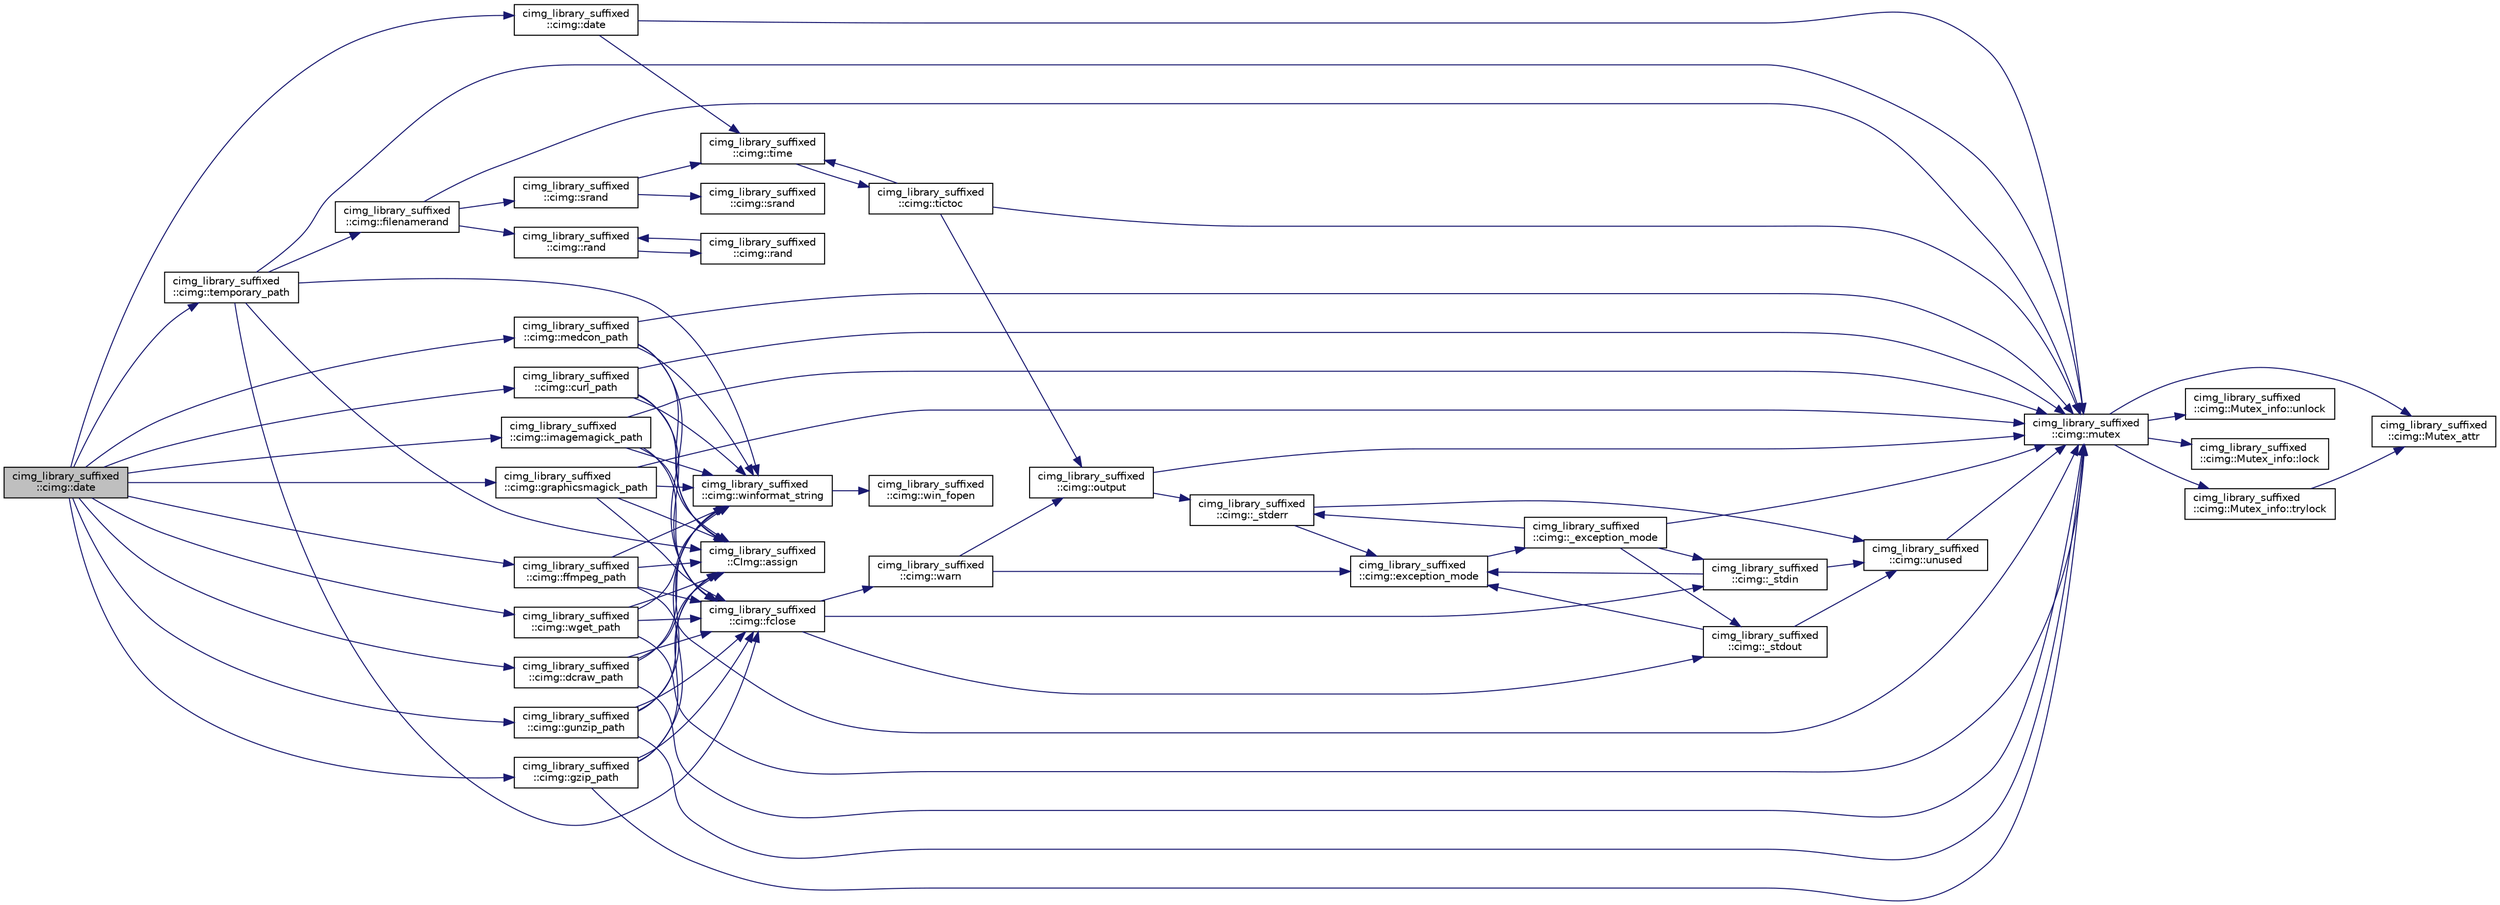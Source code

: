 digraph "cimg_library_suffixed::cimg::date"
{
  edge [fontname="Helvetica",fontsize="10",labelfontname="Helvetica",labelfontsize="10"];
  node [fontname="Helvetica",fontsize="10",shape=record];
  rankdir="LR";
  Node941 [label="cimg_library_suffixed\l::cimg::date",height=0.2,width=0.4,color="black", fillcolor="grey75", style="filled", fontcolor="black"];
  Node941 -> Node942 [color="midnightblue",fontsize="10",style="solid",fontname="Helvetica"];
  Node942 [label="cimg_library_suffixed\l::cimg::date",height=0.2,width=0.4,color="black", fillcolor="white", style="filled",URL="$namespacecimg__library__suffixed_1_1cimg.html#a6b6e28a991c9e426d8cb1c6d1e02849e",tooltip="Get current local time (multiple-attributes version). "];
  Node942 -> Node943 [color="midnightblue",fontsize="10",style="solid",fontname="Helvetica"];
  Node943 [label="cimg_library_suffixed\l::cimg::mutex",height=0.2,width=0.4,color="black", fillcolor="white", style="filled",URL="$namespacecimg__library__suffixed_1_1cimg.html#a9e739e4b4ac058abfba069466617b914"];
  Node943 -> Node944 [color="midnightblue",fontsize="10",style="solid",fontname="Helvetica"];
  Node944 [label="cimg_library_suffixed\l::cimg::Mutex_attr",height=0.2,width=0.4,color="black", fillcolor="white", style="filled",URL="$namespacecimg__library__suffixed_1_1cimg.html#aa0e1bc96ae6e235dc5b67b8b0a466166"];
  Node943 -> Node945 [color="midnightblue",fontsize="10",style="solid",fontname="Helvetica"];
  Node945 [label="cimg_library_suffixed\l::cimg::Mutex_info::unlock",height=0.2,width=0.4,color="black", fillcolor="white", style="filled",URL="$structcimg__library__suffixed_1_1cimg_1_1_mutex__info.html#afac3fa5f107ad4795fb867050f616555"];
  Node943 -> Node946 [color="midnightblue",fontsize="10",style="solid",fontname="Helvetica"];
  Node946 [label="cimg_library_suffixed\l::cimg::Mutex_info::lock",height=0.2,width=0.4,color="black", fillcolor="white", style="filled",URL="$structcimg__library__suffixed_1_1cimg_1_1_mutex__info.html#a6cc8e26847a1aa649febed03d70182e7"];
  Node943 -> Node947 [color="midnightblue",fontsize="10",style="solid",fontname="Helvetica"];
  Node947 [label="cimg_library_suffixed\l::cimg::Mutex_info::trylock",height=0.2,width=0.4,color="black", fillcolor="white", style="filled",URL="$structcimg__library__suffixed_1_1cimg_1_1_mutex__info.html#a9bf4ed1e1dfe6f28fa6250cd04f3c900"];
  Node947 -> Node944 [color="midnightblue",fontsize="10",style="solid",fontname="Helvetica"];
  Node942 -> Node948 [color="midnightblue",fontsize="10",style="solid",fontname="Helvetica"];
  Node948 [label="cimg_library_suffixed\l::cimg::time",height=0.2,width=0.4,color="black", fillcolor="white", style="filled",URL="$namespacecimg__library__suffixed_1_1cimg.html#a71a3c7b37befc7a4313dfcdd80271bce",tooltip="Return the value of a system timer, with a millisecond precision. "];
  Node948 -> Node949 [color="midnightblue",fontsize="10",style="solid",fontname="Helvetica"];
  Node949 [label="cimg_library_suffixed\l::cimg::tictoc",height=0.2,width=0.4,color="black", fillcolor="white", style="filled",URL="$namespacecimg__library__suffixed_1_1cimg.html#ab47e3a7718b582df77725470f3824eb4"];
  Node949 -> Node943 [color="midnightblue",fontsize="10",style="solid",fontname="Helvetica"];
  Node949 -> Node948 [color="midnightblue",fontsize="10",style="solid",fontname="Helvetica"];
  Node949 -> Node950 [color="midnightblue",fontsize="10",style="solid",fontname="Helvetica"];
  Node950 [label="cimg_library_suffixed\l::cimg::output",height=0.2,width=0.4,color="black", fillcolor="white", style="filled",URL="$namespacecimg__library__suffixed_1_1cimg.html#ada686776cc71803df391eea79cd1b3e5",tooltip="Get/set default output stream for the  library messages. "];
  Node950 -> Node943 [color="midnightblue",fontsize="10",style="solid",fontname="Helvetica"];
  Node950 -> Node951 [color="midnightblue",fontsize="10",style="solid",fontname="Helvetica"];
  Node951 [label="cimg_library_suffixed\l::cimg::_stderr",height=0.2,width=0.4,color="black", fillcolor="white", style="filled",URL="$namespacecimg__library__suffixed_1_1cimg.html#aab8db7528c32a8fd3a3dc471e662782e"];
  Node951 -> Node952 [color="midnightblue",fontsize="10",style="solid",fontname="Helvetica"];
  Node952 [label="cimg_library_suffixed\l::cimg::unused",height=0.2,width=0.4,color="black", fillcolor="white", style="filled",URL="$namespacecimg__library__suffixed_1_1cimg.html#a79aef0cbcf66ceb71c2b74cb66b4deb2",tooltip="Avoid warning messages due to unused parameters. Do nothing actually. "];
  Node952 -> Node943 [color="midnightblue",fontsize="10",style="solid",fontname="Helvetica"];
  Node951 -> Node953 [color="midnightblue",fontsize="10",style="solid",fontname="Helvetica"];
  Node953 [label="cimg_library_suffixed\l::cimg::exception_mode",height=0.2,width=0.4,color="black", fillcolor="white", style="filled",URL="$namespacecimg__library__suffixed_1_1cimg.html#aeafab144366eddd11360f32f468fa4af",tooltip="Set current  exception mode. "];
  Node953 -> Node954 [color="midnightblue",fontsize="10",style="solid",fontname="Helvetica"];
  Node954 [label="cimg_library_suffixed\l::cimg::_exception_mode",height=0.2,width=0.4,color="black", fillcolor="white", style="filled",URL="$namespacecimg__library__suffixed_1_1cimg.html#a6c578f866de2be9be7e385d693c758c8"];
  Node954 -> Node943 [color="midnightblue",fontsize="10",style="solid",fontname="Helvetica"];
  Node954 -> Node955 [color="midnightblue",fontsize="10",style="solid",fontname="Helvetica"];
  Node955 [label="cimg_library_suffixed\l::cimg::_stdin",height=0.2,width=0.4,color="black", fillcolor="white", style="filled",URL="$namespacecimg__library__suffixed_1_1cimg.html#a01a3b743897290604513ea6d847c9886"];
  Node955 -> Node952 [color="midnightblue",fontsize="10",style="solid",fontname="Helvetica"];
  Node955 -> Node953 [color="midnightblue",fontsize="10",style="solid",fontname="Helvetica"];
  Node954 -> Node956 [color="midnightblue",fontsize="10",style="solid",fontname="Helvetica"];
  Node956 [label="cimg_library_suffixed\l::cimg::_stdout",height=0.2,width=0.4,color="black", fillcolor="white", style="filled",URL="$namespacecimg__library__suffixed_1_1cimg.html#a493220746e5df3466568bd7862825008"];
  Node956 -> Node952 [color="midnightblue",fontsize="10",style="solid",fontname="Helvetica"];
  Node956 -> Node953 [color="midnightblue",fontsize="10",style="solid",fontname="Helvetica"];
  Node954 -> Node951 [color="midnightblue",fontsize="10",style="solid",fontname="Helvetica"];
  Node941 -> Node957 [color="midnightblue",fontsize="10",style="solid",fontname="Helvetica"];
  Node957 [label="cimg_library_suffixed\l::cimg::temporary_path",height=0.2,width=0.4,color="black", fillcolor="white", style="filled",URL="$namespacecimg__library__suffixed_1_1cimg.html#ae9af8e17db04e875db3b45cbe58892d6",tooltip="Get/set path to store temporary files. "];
  Node957 -> Node943 [color="midnightblue",fontsize="10",style="solid",fontname="Helvetica"];
  Node957 -> Node958 [color="midnightblue",fontsize="10",style="solid",fontname="Helvetica"];
  Node958 [label="cimg_library_suffixed\l::CImg::assign",height=0.2,width=0.4,color="black", fillcolor="white", style="filled",URL="$structcimg__library__suffixed_1_1_c_img.html#a82cf529dfcb37cbd01ad7f9bd76795d7",tooltip="Construct empty image . "];
  Node957 -> Node959 [color="midnightblue",fontsize="10",style="solid",fontname="Helvetica"];
  Node959 [label="cimg_library_suffixed\l::cimg::filenamerand",height=0.2,width=0.4,color="black", fillcolor="white", style="filled",URL="$namespacecimg__library__suffixed_1_1cimg.html#ae92216bbc140ed7afef601f72ba2bd81"];
  Node959 -> Node943 [color="midnightblue",fontsize="10",style="solid",fontname="Helvetica"];
  Node959 -> Node960 [color="midnightblue",fontsize="10",style="solid",fontname="Helvetica"];
  Node960 [label="cimg_library_suffixed\l::cimg::srand",height=0.2,width=0.4,color="black", fillcolor="white", style="filled",URL="$namespacecimg__library__suffixed_1_1cimg.html#ab77520695d7b96687093353c613c410c"];
  Node960 -> Node948 [color="midnightblue",fontsize="10",style="solid",fontname="Helvetica"];
  Node960 -> Node961 [color="midnightblue",fontsize="10",style="solid",fontname="Helvetica"];
  Node961 [label="cimg_library_suffixed\l::cimg::srand",height=0.2,width=0.4,color="black", fillcolor="white", style="filled",URL="$namespacecimg__library__suffixed_1_1cimg.html#abae779a6d52b74e3a46e75a6c5b6e49e"];
  Node959 -> Node962 [color="midnightblue",fontsize="10",style="solid",fontname="Helvetica"];
  Node962 [label="cimg_library_suffixed\l::cimg::rand",height=0.2,width=0.4,color="black", fillcolor="white", style="filled",URL="$namespacecimg__library__suffixed_1_1cimg.html#ab7c09300be61c8a3361c379069100252",tooltip="Return a random variable uniformely distributed between [val_min,val_max]. "];
  Node962 -> Node963 [color="midnightblue",fontsize="10",style="solid",fontname="Helvetica"];
  Node963 [label="cimg_library_suffixed\l::cimg::rand",height=0.2,width=0.4,color="black", fillcolor="white", style="filled",URL="$namespacecimg__library__suffixed_1_1cimg.html#af5cd3397f819c13ccb17e05a7db736b1",tooltip="Return a random variable uniformely distributed between [0,val_max]. "];
  Node963 -> Node962 [color="midnightblue",fontsize="10",style="solid",fontname="Helvetica"];
  Node957 -> Node964 [color="midnightblue",fontsize="10",style="solid",fontname="Helvetica"];
  Node964 [label="cimg_library_suffixed\l::cimg::winformat_string",height=0.2,width=0.4,color="black", fillcolor="white", style="filled",URL="$namespacecimg__library__suffixed_1_1cimg.html#a1b401761f9f3c1d01de8ec6ef6bec731"];
  Node964 -> Node965 [color="midnightblue",fontsize="10",style="solid",fontname="Helvetica"];
  Node965 [label="cimg_library_suffixed\l::cimg::win_fopen",height=0.2,width=0.4,color="black", fillcolor="white", style="filled",URL="$namespacecimg__library__suffixed_1_1cimg.html#a9d486931d7eb759c7268b09a62cd3d28"];
  Node957 -> Node966 [color="midnightblue",fontsize="10",style="solid",fontname="Helvetica"];
  Node966 [label="cimg_library_suffixed\l::cimg::fclose",height=0.2,width=0.4,color="black", fillcolor="white", style="filled",URL="$namespacecimg__library__suffixed_1_1cimg.html#ac436b94e6ffef5fd420bb3d7c05fd416",tooltip="Close a file. "];
  Node966 -> Node967 [color="midnightblue",fontsize="10",style="solid",fontname="Helvetica"];
  Node967 [label="cimg_library_suffixed\l::cimg::warn",height=0.2,width=0.4,color="black", fillcolor="white", style="filled",URL="$namespacecimg__library__suffixed_1_1cimg.html#acfd3624d72ed7f79c82ec45646c685e7",tooltip="Display a warning message on the default output stream. "];
  Node967 -> Node953 [color="midnightblue",fontsize="10",style="solid",fontname="Helvetica"];
  Node967 -> Node950 [color="midnightblue",fontsize="10",style="solid",fontname="Helvetica"];
  Node966 -> Node955 [color="midnightblue",fontsize="10",style="solid",fontname="Helvetica"];
  Node966 -> Node956 [color="midnightblue",fontsize="10",style="solid",fontname="Helvetica"];
  Node941 -> Node968 [color="midnightblue",fontsize="10",style="solid",fontname="Helvetica"];
  Node968 [label="cimg_library_suffixed\l::cimg::imagemagick_path",height=0.2,width=0.4,color="black", fillcolor="white", style="filled",URL="$namespacecimg__library__suffixed_1_1cimg.html#a96cabeea0a54a10aeee97ead7b672f0f",tooltip="Get/set path to the Program Files/ directory (Windows only). "];
  Node968 -> Node943 [color="midnightblue",fontsize="10",style="solid",fontname="Helvetica"];
  Node968 -> Node958 [color="midnightblue",fontsize="10",style="solid",fontname="Helvetica"];
  Node968 -> Node966 [color="midnightblue",fontsize="10",style="solid",fontname="Helvetica"];
  Node968 -> Node964 [color="midnightblue",fontsize="10",style="solid",fontname="Helvetica"];
  Node941 -> Node969 [color="midnightblue",fontsize="10",style="solid",fontname="Helvetica"];
  Node969 [label="cimg_library_suffixed\l::cimg::graphicsmagick_path",height=0.2,width=0.4,color="black", fillcolor="white", style="filled",URL="$namespacecimg__library__suffixed_1_1cimg.html#ab4063d8fb2c2564596f33f4a75436f76",tooltip="Get/set path to the GraphicsMagick&#39;s gm binary. "];
  Node969 -> Node943 [color="midnightblue",fontsize="10",style="solid",fontname="Helvetica"];
  Node969 -> Node958 [color="midnightblue",fontsize="10",style="solid",fontname="Helvetica"];
  Node969 -> Node966 [color="midnightblue",fontsize="10",style="solid",fontname="Helvetica"];
  Node969 -> Node964 [color="midnightblue",fontsize="10",style="solid",fontname="Helvetica"];
  Node941 -> Node970 [color="midnightblue",fontsize="10",style="solid",fontname="Helvetica"];
  Node970 [label="cimg_library_suffixed\l::cimg::medcon_path",height=0.2,width=0.4,color="black", fillcolor="white", style="filled",URL="$namespacecimg__library__suffixed_1_1cimg.html#a65c2f6f9671ac4f3eae2b5624313926e",tooltip="Get/set path to the XMedcon&#39;s medcon binary. "];
  Node970 -> Node943 [color="midnightblue",fontsize="10",style="solid",fontname="Helvetica"];
  Node970 -> Node958 [color="midnightblue",fontsize="10",style="solid",fontname="Helvetica"];
  Node970 -> Node966 [color="midnightblue",fontsize="10",style="solid",fontname="Helvetica"];
  Node970 -> Node964 [color="midnightblue",fontsize="10",style="solid",fontname="Helvetica"];
  Node941 -> Node971 [color="midnightblue",fontsize="10",style="solid",fontname="Helvetica"];
  Node971 [label="cimg_library_suffixed\l::cimg::ffmpeg_path",height=0.2,width=0.4,color="black", fillcolor="white", style="filled",URL="$namespacecimg__library__suffixed_1_1cimg.html#a5b8fba26176c5506b1eb27e70ca44889",tooltip="Get/set path to the FFMPEG&#39;s ffmpeg binary. "];
  Node971 -> Node943 [color="midnightblue",fontsize="10",style="solid",fontname="Helvetica"];
  Node971 -> Node958 [color="midnightblue",fontsize="10",style="solid",fontname="Helvetica"];
  Node971 -> Node966 [color="midnightblue",fontsize="10",style="solid",fontname="Helvetica"];
  Node971 -> Node964 [color="midnightblue",fontsize="10",style="solid",fontname="Helvetica"];
  Node941 -> Node972 [color="midnightblue",fontsize="10",style="solid",fontname="Helvetica"];
  Node972 [label="cimg_library_suffixed\l::cimg::gzip_path",height=0.2,width=0.4,color="black", fillcolor="white", style="filled",URL="$namespacecimg__library__suffixed_1_1cimg.html#aac00308d827ccbd69bd26c9ba6e1356b",tooltip="Get/set path to the gzip binary. "];
  Node972 -> Node943 [color="midnightblue",fontsize="10",style="solid",fontname="Helvetica"];
  Node972 -> Node958 [color="midnightblue",fontsize="10",style="solid",fontname="Helvetica"];
  Node972 -> Node966 [color="midnightblue",fontsize="10",style="solid",fontname="Helvetica"];
  Node972 -> Node964 [color="midnightblue",fontsize="10",style="solid",fontname="Helvetica"];
  Node941 -> Node973 [color="midnightblue",fontsize="10",style="solid",fontname="Helvetica"];
  Node973 [label="cimg_library_suffixed\l::cimg::gunzip_path",height=0.2,width=0.4,color="black", fillcolor="white", style="filled",URL="$namespacecimg__library__suffixed_1_1cimg.html#a7b4390d7bec2ffbf27d108f1c3a699e0",tooltip="Get/set path to the gunzip binary. "];
  Node973 -> Node943 [color="midnightblue",fontsize="10",style="solid",fontname="Helvetica"];
  Node973 -> Node958 [color="midnightblue",fontsize="10",style="solid",fontname="Helvetica"];
  Node973 -> Node966 [color="midnightblue",fontsize="10",style="solid",fontname="Helvetica"];
  Node973 -> Node964 [color="midnightblue",fontsize="10",style="solid",fontname="Helvetica"];
  Node941 -> Node974 [color="midnightblue",fontsize="10",style="solid",fontname="Helvetica"];
  Node974 [label="cimg_library_suffixed\l::cimg::dcraw_path",height=0.2,width=0.4,color="black", fillcolor="white", style="filled",URL="$namespacecimg__library__suffixed_1_1cimg.html#ad2459563e2ed326f303b9ac4e91744b0",tooltip="Get/set path to the dcraw binary. "];
  Node974 -> Node943 [color="midnightblue",fontsize="10",style="solid",fontname="Helvetica"];
  Node974 -> Node958 [color="midnightblue",fontsize="10",style="solid",fontname="Helvetica"];
  Node974 -> Node966 [color="midnightblue",fontsize="10",style="solid",fontname="Helvetica"];
  Node974 -> Node964 [color="midnightblue",fontsize="10",style="solid",fontname="Helvetica"];
  Node941 -> Node975 [color="midnightblue",fontsize="10",style="solid",fontname="Helvetica"];
  Node975 [label="cimg_library_suffixed\l::cimg::wget_path",height=0.2,width=0.4,color="black", fillcolor="white", style="filled",URL="$namespacecimg__library__suffixed_1_1cimg.html#a36ccf2e6a6542f4e93eac819cf5d91ba",tooltip="Get/set path to the wget binary. "];
  Node975 -> Node943 [color="midnightblue",fontsize="10",style="solid",fontname="Helvetica"];
  Node975 -> Node958 [color="midnightblue",fontsize="10",style="solid",fontname="Helvetica"];
  Node975 -> Node966 [color="midnightblue",fontsize="10",style="solid",fontname="Helvetica"];
  Node975 -> Node964 [color="midnightblue",fontsize="10",style="solid",fontname="Helvetica"];
  Node941 -> Node976 [color="midnightblue",fontsize="10",style="solid",fontname="Helvetica"];
  Node976 [label="cimg_library_suffixed\l::cimg::curl_path",height=0.2,width=0.4,color="black", fillcolor="white", style="filled",URL="$namespacecimg__library__suffixed_1_1cimg.html#aebd4f990c3e148573c96c04dbfdcc5c6",tooltip="Get/set path to the curl binary. "];
  Node976 -> Node943 [color="midnightblue",fontsize="10",style="solid",fontname="Helvetica"];
  Node976 -> Node958 [color="midnightblue",fontsize="10",style="solid",fontname="Helvetica"];
  Node976 -> Node966 [color="midnightblue",fontsize="10",style="solid",fontname="Helvetica"];
  Node976 -> Node964 [color="midnightblue",fontsize="10",style="solid",fontname="Helvetica"];
}
